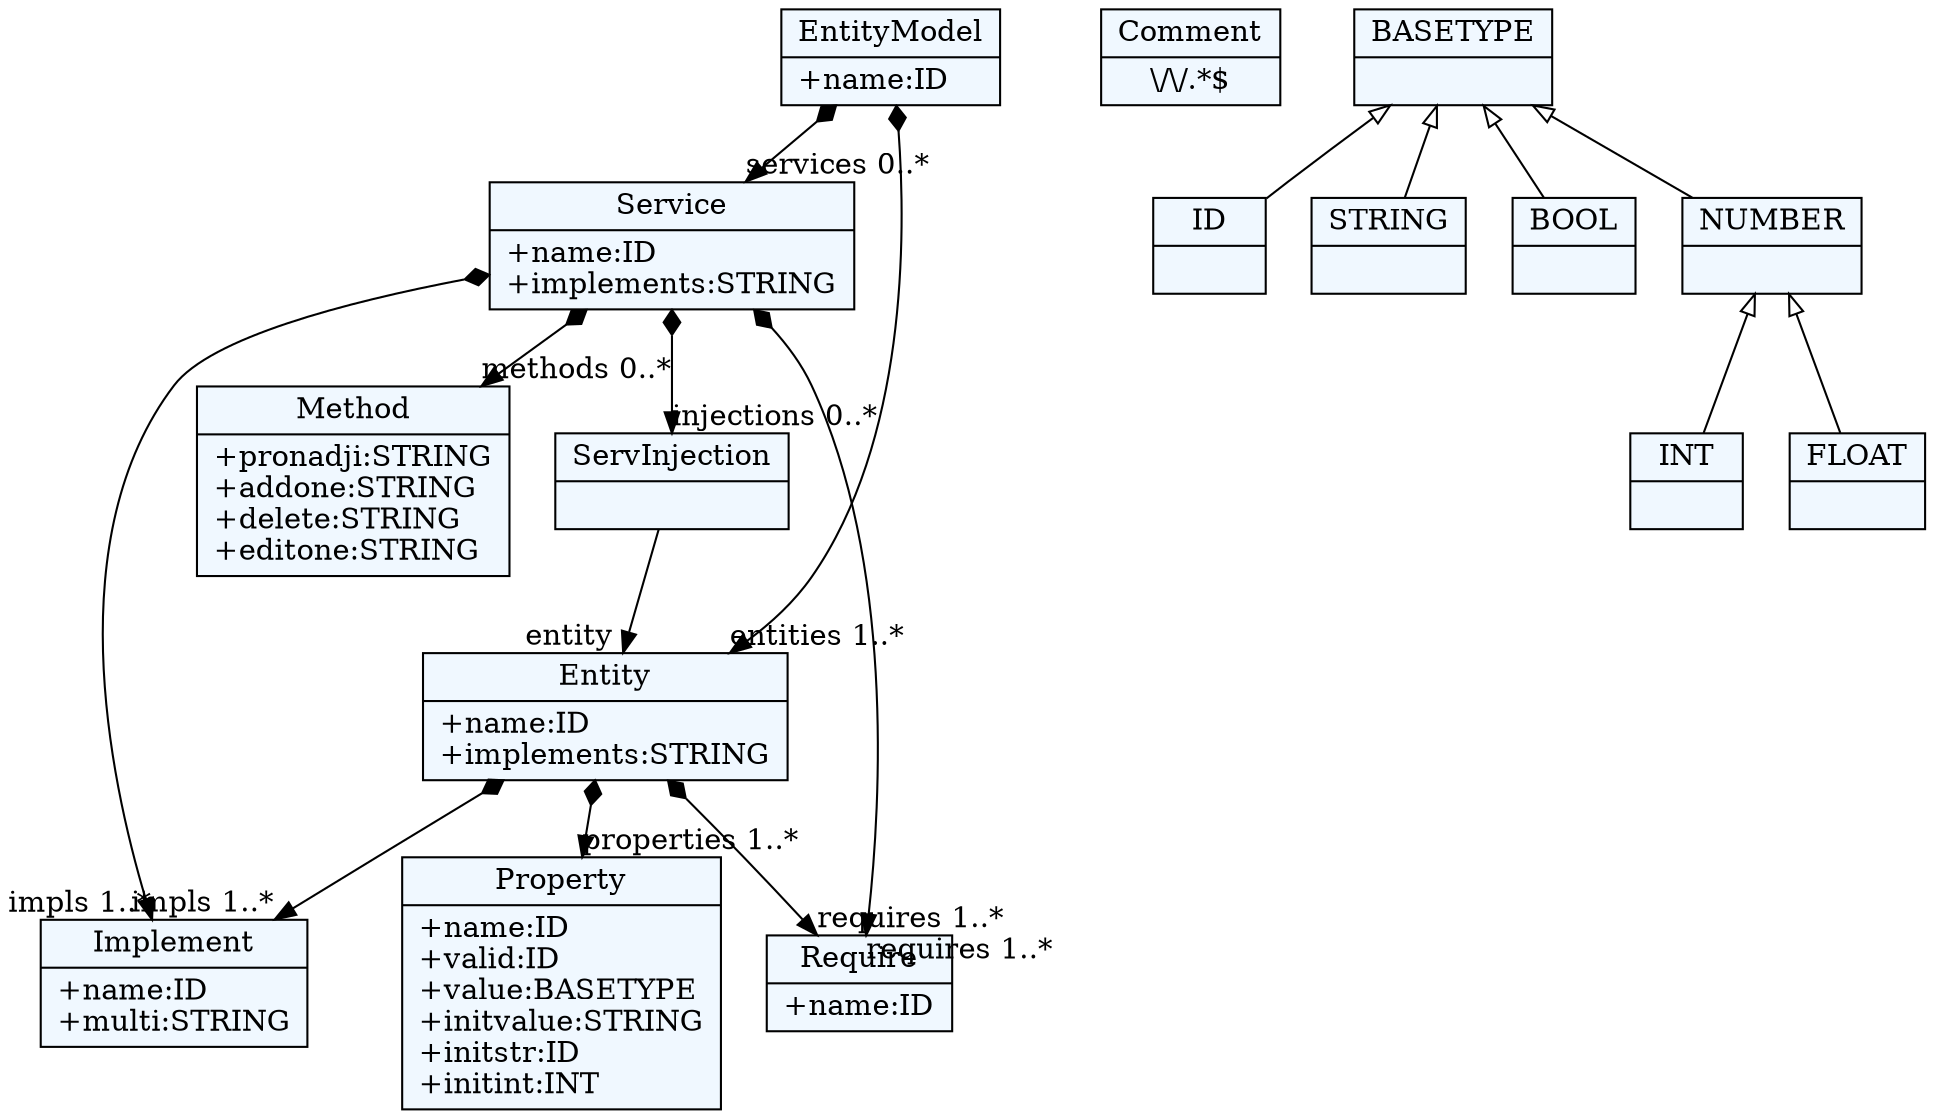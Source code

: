 
    digraph xtext {
    fontname = "Bitstream Vera Sans"
    fontsize = 8
    node[
        shape=record,
        style=filled,
        fillcolor=aliceblue
    ]
    nodesep = 0.3
    edge[dir=black,arrowtail=empty]


48801208 -> 48801680[arrowtail=diamond, dir=both, headlabel="entities 1..*"]
48801208 -> 48802152[arrowtail=diamond, dir=both, headlabel="services 0..*"]
48801208[ label="{EntityModel|+name:ID\l}"]

48801680 -> 49086512[arrowtail=diamond, dir=both, headlabel="impls 1..*"]
48801680 -> 49086984[arrowtail=diamond, dir=both, headlabel="properties 1..*"]
48801680 -> 49087456[arrowtail=diamond, dir=both, headlabel="requires 1..*"]
48801680[ label="{Entity|+name:ID\l+implements:STRING\l}"]

48802152 -> 49086512[arrowtail=diamond, dir=both, headlabel="impls 1..*"]
48802152 -> 48803096[arrowtail=diamond, dir=both, headlabel="injections 0..*"]
48802152 -> 48802624[arrowtail=diamond, dir=both, headlabel="methods 0..*"]
48802152 -> 49087456[arrowtail=diamond, dir=both, headlabel="requires 1..*"]
48802152[ label="{Service|+name:ID\l+implements:STRING\l}"]

48802624[ label="{Method|+pronadji:STRING\l+addone:STRING\l+delete:STRING\l+editone:STRING\l}"]

48803096 -> 48801680[headlabel="entity "]
48803096[ label="{ServInjection|}"]

49086512[ label="{Implement|+name:ID\l+multi:STRING\l}"]

49086984[ label="{Property|+name:ID\l+valid:ID\l+value:BASETYPE\l+initvalue:STRING\l+initstr:ID\l+initint:INT\l}"]

49087456[ label="{Require|+name:ID\l}"]

49087928[ label="{Comment|\\/\\/.*$}"]

48781200[ label="{ID|}"]

48781672[ label="{STRING|}"]

48782144[ label="{BOOL|}"]

48782616[ label="{INT|}"]

48799792[ label="{FLOAT|}"]

48800264[ label="{NUMBER|}"]
48800264 -> 48799792 [dir=back]
48800264 -> 48782616 [dir=back]

48800736[ label="{BASETYPE|}"]
48800736 -> 48800264 [dir=back]
48800736 -> 48782144 [dir=back]
48800736 -> 48781200 [dir=back]
48800736 -> 48781672 [dir=back]


}
